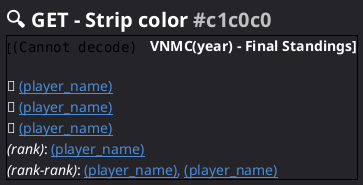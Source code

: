 @startsalt standings
	<style>
		saltDiagram {
			BackgroundColor #242429
		}
	</style>
	{
		= <color:#ffffff>🔍 GET - Strip color <color:#c1c0c0><size:16>#c1c0c0
		{+
			<back:#242429>[<img:../logo.png>    <b><color:#ffffff><size:14>VNMC(year) - Final Standings]
			.
			<color:#ffffff><size:14>🥇 <color:#4c8cda>__(player_name)__
			<color:#ffffff><size:14>🥈 <color:#4c8cda>__(player_name)__
			<color:#ffffff><size:14>🥉 <color:#4c8cda>__(player_name)__
			<color:#ffffff><size:14>//(rank)//: <color:#4c8cda>__(player_name)__
			<color:#ffffff><size:14>//(rank-rank)//: <color:#4c8cda>__(player_name)__, <color:#4c8cda>__(player_name)__ /' if rank is a range '/
			/' rest of players '/
		}
	}
@endsalt